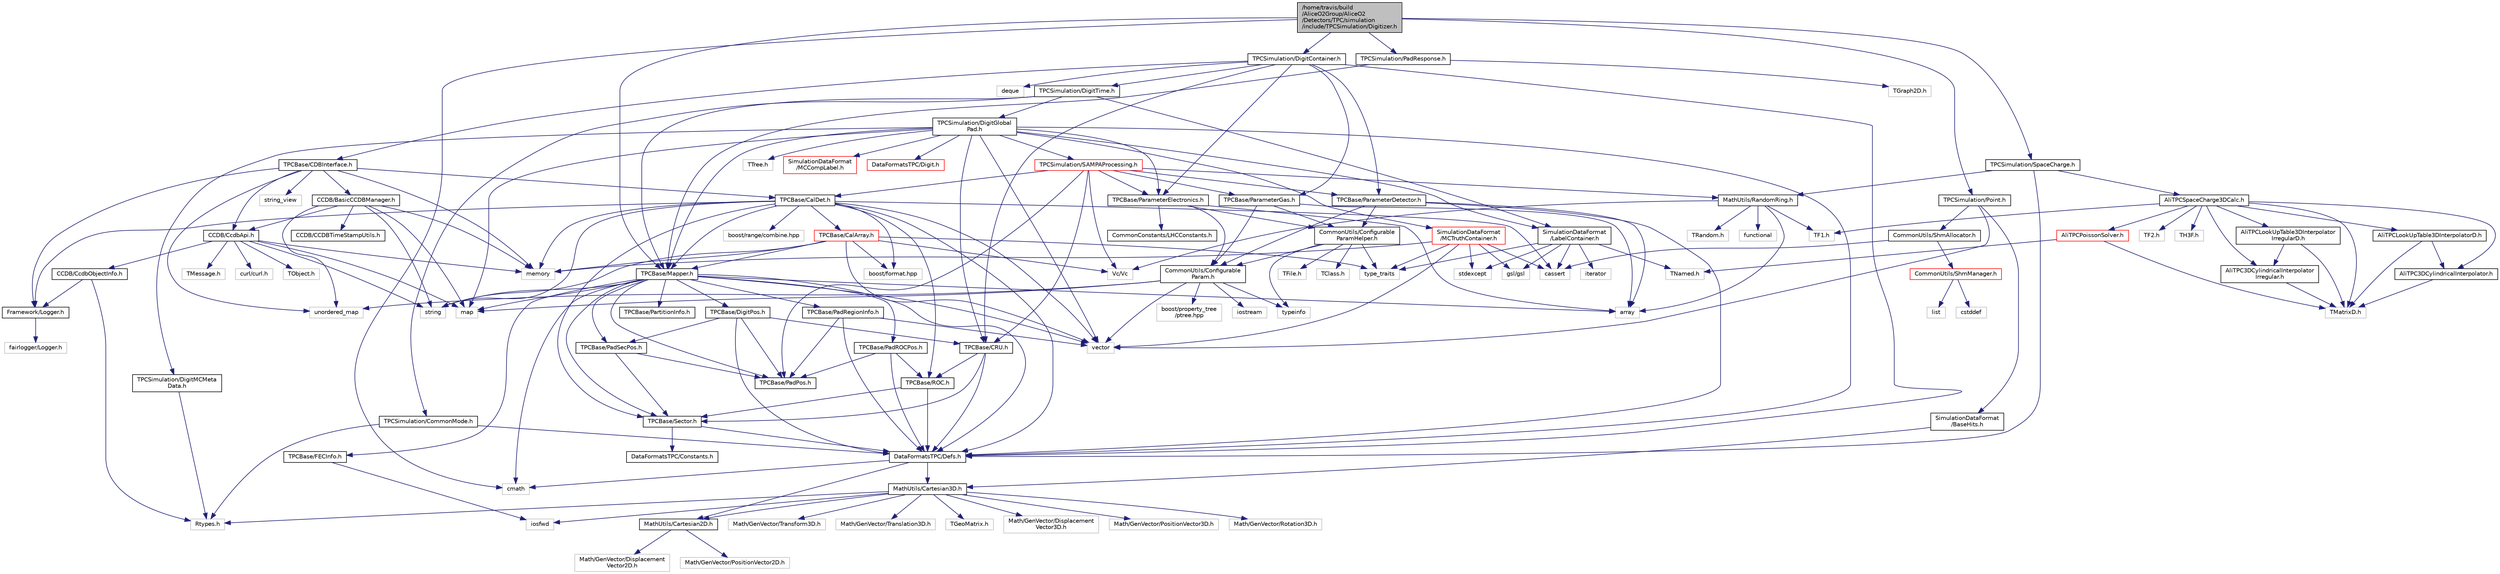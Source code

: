 digraph "/home/travis/build/AliceO2Group/AliceO2/Detectors/TPC/simulation/include/TPCSimulation/Digitizer.h"
{
 // INTERACTIVE_SVG=YES
  bgcolor="transparent";
  edge [fontname="Helvetica",fontsize="10",labelfontname="Helvetica",labelfontsize="10"];
  node [fontname="Helvetica",fontsize="10",shape=record];
  Node0 [label="/home/travis/build\l/AliceO2Group/AliceO2\l/Detectors/TPC/simulation\l/include/TPCSimulation/Digitizer.h",height=0.2,width=0.4,color="black", fillcolor="grey75", style="filled", fontcolor="black"];
  Node0 -> Node1 [color="midnightblue",fontsize="10",style="solid",fontname="Helvetica"];
  Node1 [label="TPCSimulation/DigitContainer.h",height=0.2,width=0.4,color="black",URL="$dd/d94/DigitContainer_8h.html",tooltip="Definition of the Digit Container. "];
  Node1 -> Node2 [color="midnightblue",fontsize="10",style="solid",fontname="Helvetica"];
  Node2 [label="deque",height=0.2,width=0.4,color="grey75"];
  Node1 -> Node3 [color="midnightblue",fontsize="10",style="solid",fontname="Helvetica"];
  Node3 [label="TPCBase/CRU.h",height=0.2,width=0.4,color="black",URL="$df/d26/CRU_8h.html"];
  Node3 -> Node4 [color="midnightblue",fontsize="10",style="solid",fontname="Helvetica"];
  Node4 [label="DataFormatsTPC/Defs.h",height=0.2,width=0.4,color="black",URL="$d1/d73/Defs_8h.html",tooltip="Common definitions for 2D coordinates. "];
  Node4 -> Node5 [color="midnightblue",fontsize="10",style="solid",fontname="Helvetica"];
  Node5 [label="cmath",height=0.2,width=0.4,color="grey75"];
  Node4 -> Node6 [color="midnightblue",fontsize="10",style="solid",fontname="Helvetica"];
  Node6 [label="MathUtils/Cartesian2D.h",height=0.2,width=0.4,color="black",URL="$d2/dd0/Cartesian2D_8h.html"];
  Node6 -> Node7 [color="midnightblue",fontsize="10",style="solid",fontname="Helvetica"];
  Node7 [label="Math/GenVector/Displacement\lVector2D.h",height=0.2,width=0.4,color="grey75"];
  Node6 -> Node8 [color="midnightblue",fontsize="10",style="solid",fontname="Helvetica"];
  Node8 [label="Math/GenVector/PositionVector2D.h",height=0.2,width=0.4,color="grey75"];
  Node4 -> Node9 [color="midnightblue",fontsize="10",style="solid",fontname="Helvetica"];
  Node9 [label="MathUtils/Cartesian3D.h",height=0.2,width=0.4,color="black",URL="$dd/d76/Cartesian3D_8h.html"];
  Node9 -> Node10 [color="midnightblue",fontsize="10",style="solid",fontname="Helvetica"];
  Node10 [label="Math/GenVector/Displacement\lVector3D.h",height=0.2,width=0.4,color="grey75"];
  Node9 -> Node11 [color="midnightblue",fontsize="10",style="solid",fontname="Helvetica"];
  Node11 [label="Math/GenVector/PositionVector3D.h",height=0.2,width=0.4,color="grey75"];
  Node9 -> Node12 [color="midnightblue",fontsize="10",style="solid",fontname="Helvetica"];
  Node12 [label="Math/GenVector/Rotation3D.h",height=0.2,width=0.4,color="grey75"];
  Node9 -> Node13 [color="midnightblue",fontsize="10",style="solid",fontname="Helvetica"];
  Node13 [label="Math/GenVector/Transform3D.h",height=0.2,width=0.4,color="grey75"];
  Node9 -> Node14 [color="midnightblue",fontsize="10",style="solid",fontname="Helvetica"];
  Node14 [label="Math/GenVector/Translation3D.h",height=0.2,width=0.4,color="grey75"];
  Node9 -> Node15 [color="midnightblue",fontsize="10",style="solid",fontname="Helvetica"];
  Node15 [label="Rtypes.h",height=0.2,width=0.4,color="grey75"];
  Node9 -> Node16 [color="midnightblue",fontsize="10",style="solid",fontname="Helvetica"];
  Node16 [label="TGeoMatrix.h",height=0.2,width=0.4,color="grey75"];
  Node9 -> Node17 [color="midnightblue",fontsize="10",style="solid",fontname="Helvetica"];
  Node17 [label="iosfwd",height=0.2,width=0.4,color="grey75"];
  Node9 -> Node6 [color="midnightblue",fontsize="10",style="solid",fontname="Helvetica"];
  Node3 -> Node18 [color="midnightblue",fontsize="10",style="solid",fontname="Helvetica"];
  Node18 [label="TPCBase/Sector.h",height=0.2,width=0.4,color="black",URL="$d3/dd6/Sector_8h.html"];
  Node18 -> Node19 [color="midnightblue",fontsize="10",style="solid",fontname="Helvetica"];
  Node19 [label="DataFormatsTPC/Constants.h",height=0.2,width=0.4,color="black",URL="$d0/dda/DataFormats_2Detectors_2TPC_2include_2DataFormatsTPC_2Constants_8h.html"];
  Node18 -> Node4 [color="midnightblue",fontsize="10",style="solid",fontname="Helvetica"];
  Node3 -> Node20 [color="midnightblue",fontsize="10",style="solid",fontname="Helvetica"];
  Node20 [label="TPCBase/ROC.h",height=0.2,width=0.4,color="black",URL="$dc/d14/ROC_8h.html"];
  Node20 -> Node4 [color="midnightblue",fontsize="10",style="solid",fontname="Helvetica"];
  Node20 -> Node18 [color="midnightblue",fontsize="10",style="solid",fontname="Helvetica"];
  Node1 -> Node4 [color="midnightblue",fontsize="10",style="solid",fontname="Helvetica"];
  Node1 -> Node21 [color="midnightblue",fontsize="10",style="solid",fontname="Helvetica"];
  Node21 [label="TPCSimulation/DigitTime.h",height=0.2,width=0.4,color="black",URL="$d0/d60/DigitTime_8h.html",tooltip="Definition of the Time Bin container. "];
  Node21 -> Node22 [color="midnightblue",fontsize="10",style="solid",fontname="Helvetica"];
  Node22 [label="TPCBase/Mapper.h",height=0.2,width=0.4,color="black",URL="$d5/d1d/TPC_2base_2include_2TPCBase_2Mapper_8h.html"];
  Node22 -> Node23 [color="midnightblue",fontsize="10",style="solid",fontname="Helvetica"];
  Node23 [label="map",height=0.2,width=0.4,color="grey75"];
  Node22 -> Node24 [color="midnightblue",fontsize="10",style="solid",fontname="Helvetica"];
  Node24 [label="vector",height=0.2,width=0.4,color="grey75"];
  Node22 -> Node25 [color="midnightblue",fontsize="10",style="solid",fontname="Helvetica"];
  Node25 [label="array",height=0.2,width=0.4,color="grey75"];
  Node22 -> Node26 [color="midnightblue",fontsize="10",style="solid",fontname="Helvetica"];
  Node26 [label="string",height=0.2,width=0.4,color="grey75"];
  Node22 -> Node5 [color="midnightblue",fontsize="10",style="solid",fontname="Helvetica"];
  Node22 -> Node4 [color="midnightblue",fontsize="10",style="solid",fontname="Helvetica"];
  Node22 -> Node27 [color="midnightblue",fontsize="10",style="solid",fontname="Helvetica"];
  Node27 [label="TPCBase/PadPos.h",height=0.2,width=0.4,color="black",URL="$de/d41/PadPos_8h.html"];
  Node22 -> Node28 [color="midnightblue",fontsize="10",style="solid",fontname="Helvetica"];
  Node28 [label="TPCBase/PadSecPos.h",height=0.2,width=0.4,color="black",URL="$dd/d0b/PadSecPos_8h.html"];
  Node28 -> Node18 [color="midnightblue",fontsize="10",style="solid",fontname="Helvetica"];
  Node28 -> Node27 [color="midnightblue",fontsize="10",style="solid",fontname="Helvetica"];
  Node22 -> Node29 [color="midnightblue",fontsize="10",style="solid",fontname="Helvetica"];
  Node29 [label="TPCBase/PadROCPos.h",height=0.2,width=0.4,color="black",URL="$da/d61/PadROCPos_8h.html"];
  Node29 -> Node4 [color="midnightblue",fontsize="10",style="solid",fontname="Helvetica"];
  Node29 -> Node20 [color="midnightblue",fontsize="10",style="solid",fontname="Helvetica"];
  Node29 -> Node27 [color="midnightblue",fontsize="10",style="solid",fontname="Helvetica"];
  Node22 -> Node30 [color="midnightblue",fontsize="10",style="solid",fontname="Helvetica"];
  Node30 [label="TPCBase/DigitPos.h",height=0.2,width=0.4,color="black",URL="$d3/d54/DigitPos_8h.html"];
  Node30 -> Node4 [color="midnightblue",fontsize="10",style="solid",fontname="Helvetica"];
  Node30 -> Node3 [color="midnightblue",fontsize="10",style="solid",fontname="Helvetica"];
  Node30 -> Node27 [color="midnightblue",fontsize="10",style="solid",fontname="Helvetica"];
  Node30 -> Node28 [color="midnightblue",fontsize="10",style="solid",fontname="Helvetica"];
  Node22 -> Node31 [color="midnightblue",fontsize="10",style="solid",fontname="Helvetica"];
  Node31 [label="TPCBase/FECInfo.h",height=0.2,width=0.4,color="black",URL="$d1/d1f/FECInfo_8h.html"];
  Node31 -> Node17 [color="midnightblue",fontsize="10",style="solid",fontname="Helvetica"];
  Node22 -> Node32 [color="midnightblue",fontsize="10",style="solid",fontname="Helvetica"];
  Node32 [label="TPCBase/PadRegionInfo.h",height=0.2,width=0.4,color="black",URL="$da/d9d/PadRegionInfo_8h.html"];
  Node32 -> Node24 [color="midnightblue",fontsize="10",style="solid",fontname="Helvetica"];
  Node32 -> Node4 [color="midnightblue",fontsize="10",style="solid",fontname="Helvetica"];
  Node32 -> Node27 [color="midnightblue",fontsize="10",style="solid",fontname="Helvetica"];
  Node22 -> Node33 [color="midnightblue",fontsize="10",style="solid",fontname="Helvetica"];
  Node33 [label="TPCBase/PartitionInfo.h",height=0.2,width=0.4,color="black",URL="$d6/d42/PartitionInfo_8h.html"];
  Node22 -> Node18 [color="midnightblue",fontsize="10",style="solid",fontname="Helvetica"];
  Node21 -> Node34 [color="midnightblue",fontsize="10",style="solid",fontname="Helvetica"];
  Node34 [label="TPCSimulation/DigitGlobal\lPad.h",height=0.2,width=0.4,color="black",URL="$d5/dcb/DigitGlobalPad_8h.html",tooltip="Definition of the GlobalPad container. "];
  Node34 -> Node23 [color="midnightblue",fontsize="10",style="solid",fontname="Helvetica"];
  Node34 -> Node24 [color="midnightblue",fontsize="10",style="solid",fontname="Helvetica"];
  Node34 -> Node35 [color="midnightblue",fontsize="10",style="solid",fontname="Helvetica"];
  Node35 [label="TTree.h",height=0.2,width=0.4,color="grey75"];
  Node34 -> Node36 [color="midnightblue",fontsize="10",style="solid",fontname="Helvetica"];
  Node36 [label="SimulationDataFormat\l/MCCompLabel.h",height=0.2,width=0.4,color="red",URL="$d7/dcd/MCCompLabel_8h.html"];
  Node34 -> Node38 [color="midnightblue",fontsize="10",style="solid",fontname="Helvetica"];
  Node38 [label="SimulationDataFormat\l/MCTruthContainer.h",height=0.2,width=0.4,color="red",URL="$db/d14/MCTruthContainer_8h.html",tooltip="Definition of a container to keep Monte Carlo truth external to simulation objects. "];
  Node38 -> Node40 [color="midnightblue",fontsize="10",style="solid",fontname="Helvetica"];
  Node40 [label="cassert",height=0.2,width=0.4,color="grey75"];
  Node38 -> Node41 [color="midnightblue",fontsize="10",style="solid",fontname="Helvetica"];
  Node41 [label="stdexcept",height=0.2,width=0.4,color="grey75"];
  Node38 -> Node42 [color="midnightblue",fontsize="10",style="solid",fontname="Helvetica"];
  Node42 [label="gsl/gsl",height=0.2,width=0.4,color="grey75"];
  Node38 -> Node43 [color="midnightblue",fontsize="10",style="solid",fontname="Helvetica"];
  Node43 [label="type_traits",height=0.2,width=0.4,color="grey75"];
  Node38 -> Node45 [color="midnightblue",fontsize="10",style="solid",fontname="Helvetica"];
  Node45 [label="memory",height=0.2,width=0.4,color="grey75"];
  Node38 -> Node24 [color="midnightblue",fontsize="10",style="solid",fontname="Helvetica"];
  Node34 -> Node46 [color="midnightblue",fontsize="10",style="solid",fontname="Helvetica"];
  Node46 [label="SimulationDataFormat\l/LabelContainer.h",height=0.2,width=0.4,color="black",URL="$db/ded/LabelContainer_8h.html"];
  Node46 -> Node47 [color="midnightblue",fontsize="10",style="solid",fontname="Helvetica"];
  Node47 [label="TNamed.h",height=0.2,width=0.4,color="grey75"];
  Node46 -> Node40 [color="midnightblue",fontsize="10",style="solid",fontname="Helvetica"];
  Node46 -> Node41 [color="midnightblue",fontsize="10",style="solid",fontname="Helvetica"];
  Node46 -> Node43 [color="midnightblue",fontsize="10",style="solid",fontname="Helvetica"];
  Node46 -> Node48 [color="midnightblue",fontsize="10",style="solid",fontname="Helvetica"];
  Node48 [label="iterator",height=0.2,width=0.4,color="grey75"];
  Node46 -> Node42 [color="midnightblue",fontsize="10",style="solid",fontname="Helvetica"];
  Node34 -> Node4 [color="midnightblue",fontsize="10",style="solid",fontname="Helvetica"];
  Node34 -> Node3 [color="midnightblue",fontsize="10",style="solid",fontname="Helvetica"];
  Node34 -> Node49 [color="midnightblue",fontsize="10",style="solid",fontname="Helvetica"];
  Node49 [label="DataFormatsTPC/Digit.h",height=0.2,width=0.4,color="red",URL="$d3/d7d/DataFormats_2Detectors_2TPC_2include_2DataFormatsTPC_2Digit_8h.html"];
  Node34 -> Node22 [color="midnightblue",fontsize="10",style="solid",fontname="Helvetica"];
  Node34 -> Node55 [color="midnightblue",fontsize="10",style="solid",fontname="Helvetica"];
  Node55 [label="TPCBase/ParameterElectronics.h",height=0.2,width=0.4,color="black",URL="$d3/d47/ParameterElectronics_8h.html",tooltip="Definition of the parameter class for the detector electronics. "];
  Node55 -> Node25 [color="midnightblue",fontsize="10",style="solid",fontname="Helvetica"];
  Node55 -> Node56 [color="midnightblue",fontsize="10",style="solid",fontname="Helvetica"];
  Node56 [label="CommonUtils/Configurable\lParam.h",height=0.2,width=0.4,color="black",URL="$db/d2c/ConfigurableParam_8h.html"];
  Node56 -> Node24 [color="midnightblue",fontsize="10",style="solid",fontname="Helvetica"];
  Node56 -> Node23 [color="midnightblue",fontsize="10",style="solid",fontname="Helvetica"];
  Node56 -> Node57 [color="midnightblue",fontsize="10",style="solid",fontname="Helvetica"];
  Node57 [label="unordered_map",height=0.2,width=0.4,color="grey75"];
  Node56 -> Node58 [color="midnightblue",fontsize="10",style="solid",fontname="Helvetica"];
  Node58 [label="boost/property_tree\l/ptree.hpp",height=0.2,width=0.4,color="grey75"];
  Node56 -> Node59 [color="midnightblue",fontsize="10",style="solid",fontname="Helvetica"];
  Node59 [label="typeinfo",height=0.2,width=0.4,color="grey75"];
  Node56 -> Node60 [color="midnightblue",fontsize="10",style="solid",fontname="Helvetica"];
  Node60 [label="iostream",height=0.2,width=0.4,color="grey75"];
  Node55 -> Node61 [color="midnightblue",fontsize="10",style="solid",fontname="Helvetica"];
  Node61 [label="CommonUtils/Configurable\lParamHelper.h",height=0.2,width=0.4,color="black",URL="$da/d6b/ConfigurableParamHelper_8h.html"];
  Node61 -> Node56 [color="midnightblue",fontsize="10",style="solid",fontname="Helvetica"];
  Node61 -> Node62 [color="midnightblue",fontsize="10",style="solid",fontname="Helvetica"];
  Node62 [label="TClass.h",height=0.2,width=0.4,color="grey75"];
  Node61 -> Node43 [color="midnightblue",fontsize="10",style="solid",fontname="Helvetica"];
  Node61 -> Node59 [color="midnightblue",fontsize="10",style="solid",fontname="Helvetica"];
  Node61 -> Node63 [color="midnightblue",fontsize="10",style="solid",fontname="Helvetica"];
  Node63 [label="TFile.h",height=0.2,width=0.4,color="grey75"];
  Node55 -> Node64 [color="midnightblue",fontsize="10",style="solid",fontname="Helvetica"];
  Node64 [label="CommonConstants/LHCConstants.h",height=0.2,width=0.4,color="black",URL="$d4/dc6/LHCConstants_8h.html",tooltip="Header to collect LHC related constants. "];
  Node34 -> Node65 [color="midnightblue",fontsize="10",style="solid",fontname="Helvetica"];
  Node65 [label="TPCSimulation/DigitMCMeta\lData.h",height=0.2,width=0.4,color="black",URL="$dd/df5/DigitMCMetaData_8h.html",tooltip="Definition of the Meta Data object of the Monte Carlo Digit. "];
  Node65 -> Node15 [color="midnightblue",fontsize="10",style="solid",fontname="Helvetica"];
  Node34 -> Node66 [color="midnightblue",fontsize="10",style="solid",fontname="Helvetica"];
  Node66 [label="TPCSimulation/SAMPAProcessing.h",height=0.2,width=0.4,color="red",URL="$d0/d45/SAMPAProcessing_8h.html",tooltip="Definition of the SAMPA response. "];
  Node66 -> Node67 [color="midnightblue",fontsize="10",style="solid",fontname="Helvetica"];
  Node67 [label="Vc/Vc",height=0.2,width=0.4,color="grey75"];
  Node66 -> Node27 [color="midnightblue",fontsize="10",style="solid",fontname="Helvetica"];
  Node66 -> Node68 [color="midnightblue",fontsize="10",style="solid",fontname="Helvetica"];
  Node68 [label="TPCBase/CalDet.h",height=0.2,width=0.4,color="black",URL="$d6/d2b/TPC_2base_2include_2TPCBase_2CalDet_8h.html"];
  Node68 -> Node45 [color="midnightblue",fontsize="10",style="solid",fontname="Helvetica"];
  Node68 -> Node24 [color="midnightblue",fontsize="10",style="solid",fontname="Helvetica"];
  Node68 -> Node26 [color="midnightblue",fontsize="10",style="solid",fontname="Helvetica"];
  Node68 -> Node40 [color="midnightblue",fontsize="10",style="solid",fontname="Helvetica"];
  Node68 -> Node4 [color="midnightblue",fontsize="10",style="solid",fontname="Helvetica"];
  Node68 -> Node22 [color="midnightblue",fontsize="10",style="solid",fontname="Helvetica"];
  Node68 -> Node20 [color="midnightblue",fontsize="10",style="solid",fontname="Helvetica"];
  Node68 -> Node18 [color="midnightblue",fontsize="10",style="solid",fontname="Helvetica"];
  Node68 -> Node69 [color="midnightblue",fontsize="10",style="solid",fontname="Helvetica"];
  Node69 [label="TPCBase/CalArray.h",height=0.2,width=0.4,color="red",URL="$db/d9b/CalArray_8h.html"];
  Node69 -> Node67 [color="midnightblue",fontsize="10",style="solid",fontname="Helvetica"];
  Node69 -> Node45 [color="midnightblue",fontsize="10",style="solid",fontname="Helvetica"];
  Node69 -> Node24 [color="midnightblue",fontsize="10",style="solid",fontname="Helvetica"];
  Node69 -> Node26 [color="midnightblue",fontsize="10",style="solid",fontname="Helvetica"];
  Node69 -> Node43 [color="midnightblue",fontsize="10",style="solid",fontname="Helvetica"];
  Node69 -> Node22 [color="midnightblue",fontsize="10",style="solid",fontname="Helvetica"];
  Node69 -> Node72 [color="midnightblue",fontsize="10",style="solid",fontname="Helvetica"];
  Node72 [label="boost/format.hpp",height=0.2,width=0.4,color="grey75"];
  Node68 -> Node73 [color="midnightblue",fontsize="10",style="solid",fontname="Helvetica"];
  Node73 [label="Framework/Logger.h",height=0.2,width=0.4,color="black",URL="$dd/da4/Logger_8h.html"];
  Node73 -> Node74 [color="midnightblue",fontsize="10",style="solid",fontname="Helvetica"];
  Node74 [label="fairlogger/Logger.h",height=0.2,width=0.4,color="grey75"];
  Node68 -> Node72 [color="midnightblue",fontsize="10",style="solid",fontname="Helvetica"];
  Node68 -> Node75 [color="midnightblue",fontsize="10",style="solid",fontname="Helvetica"];
  Node75 [label="boost/range/combine.hpp",height=0.2,width=0.4,color="grey75"];
  Node66 -> Node3 [color="midnightblue",fontsize="10",style="solid",fontname="Helvetica"];
  Node66 -> Node76 [color="midnightblue",fontsize="10",style="solid",fontname="Helvetica"];
  Node76 [label="MathUtils/RandomRing.h",height=0.2,width=0.4,color="black",URL="$db/dac/RandomRing_8h.html"];
  Node76 -> Node67 [color="midnightblue",fontsize="10",style="solid",fontname="Helvetica"];
  Node76 -> Node25 [color="midnightblue",fontsize="10",style="solid",fontname="Helvetica"];
  Node76 -> Node77 [color="midnightblue",fontsize="10",style="solid",fontname="Helvetica"];
  Node77 [label="TF1.h",height=0.2,width=0.4,color="grey75"];
  Node76 -> Node78 [color="midnightblue",fontsize="10",style="solid",fontname="Helvetica"];
  Node78 [label="TRandom.h",height=0.2,width=0.4,color="grey75"];
  Node76 -> Node79 [color="midnightblue",fontsize="10",style="solid",fontname="Helvetica"];
  Node79 [label="functional",height=0.2,width=0.4,color="grey75"];
  Node66 -> Node80 [color="midnightblue",fontsize="10",style="solid",fontname="Helvetica"];
  Node80 [label="TPCBase/ParameterDetector.h",height=0.2,width=0.4,color="black",URL="$db/dad/ParameterDetector_8h.html",tooltip="Definition of the parameter class for the detector. "];
  Node80 -> Node25 [color="midnightblue",fontsize="10",style="solid",fontname="Helvetica"];
  Node80 -> Node4 [color="midnightblue",fontsize="10",style="solid",fontname="Helvetica"];
  Node80 -> Node56 [color="midnightblue",fontsize="10",style="solid",fontname="Helvetica"];
  Node80 -> Node61 [color="midnightblue",fontsize="10",style="solid",fontname="Helvetica"];
  Node66 -> Node55 [color="midnightblue",fontsize="10",style="solid",fontname="Helvetica"];
  Node66 -> Node81 [color="midnightblue",fontsize="10",style="solid",fontname="Helvetica"];
  Node81 [label="TPCBase/ParameterGas.h",height=0.2,width=0.4,color="black",URL="$db/d5b/ParameterGas_8h.html",tooltip="Definition of the parameter class for the detector gas. "];
  Node81 -> Node25 [color="midnightblue",fontsize="10",style="solid",fontname="Helvetica"];
  Node81 -> Node56 [color="midnightblue",fontsize="10",style="solid",fontname="Helvetica"];
  Node81 -> Node61 [color="midnightblue",fontsize="10",style="solid",fontname="Helvetica"];
  Node21 -> Node46 [color="midnightblue",fontsize="10",style="solid",fontname="Helvetica"];
  Node21 -> Node83 [color="midnightblue",fontsize="10",style="solid",fontname="Helvetica"];
  Node83 [label="TPCSimulation/CommonMode.h",height=0.2,width=0.4,color="black",URL="$da/d2a/CommonMode_8h.html"];
  Node83 -> Node15 [color="midnightblue",fontsize="10",style="solid",fontname="Helvetica"];
  Node83 -> Node4 [color="midnightblue",fontsize="10",style="solid",fontname="Helvetica"];
  Node1 -> Node80 [color="midnightblue",fontsize="10",style="solid",fontname="Helvetica"];
  Node1 -> Node55 [color="midnightblue",fontsize="10",style="solid",fontname="Helvetica"];
  Node1 -> Node81 [color="midnightblue",fontsize="10",style="solid",fontname="Helvetica"];
  Node1 -> Node84 [color="midnightblue",fontsize="10",style="solid",fontname="Helvetica"];
  Node84 [label="TPCBase/CDBInterface.h",height=0.2,width=0.4,color="black",URL="$dc/df2/CDBInterface_8h.html",tooltip="Simple interface to the CDB manager. "];
  Node84 -> Node45 [color="midnightblue",fontsize="10",style="solid",fontname="Helvetica"];
  Node84 -> Node57 [color="midnightblue",fontsize="10",style="solid",fontname="Helvetica"];
  Node84 -> Node85 [color="midnightblue",fontsize="10",style="solid",fontname="Helvetica"];
  Node85 [label="string_view",height=0.2,width=0.4,color="grey75"];
  Node84 -> Node73 [color="midnightblue",fontsize="10",style="solid",fontname="Helvetica"];
  Node84 -> Node86 [color="midnightblue",fontsize="10",style="solid",fontname="Helvetica"];
  Node86 [label="CCDB/BasicCCDBManager.h",height=0.2,width=0.4,color="black",URL="$d5/df3/BasicCCDBManager_8h.html"];
  Node86 -> Node87 [color="midnightblue",fontsize="10",style="solid",fontname="Helvetica"];
  Node87 [label="CCDB/CcdbApi.h",height=0.2,width=0.4,color="black",URL="$dd/d3e/CcdbApi_8h.html"];
  Node87 -> Node26 [color="midnightblue",fontsize="10",style="solid",fontname="Helvetica"];
  Node87 -> Node45 [color="midnightblue",fontsize="10",style="solid",fontname="Helvetica"];
  Node87 -> Node23 [color="midnightblue",fontsize="10",style="solid",fontname="Helvetica"];
  Node87 -> Node88 [color="midnightblue",fontsize="10",style="solid",fontname="Helvetica"];
  Node88 [label="curl/curl.h",height=0.2,width=0.4,color="grey75"];
  Node87 -> Node89 [color="midnightblue",fontsize="10",style="solid",fontname="Helvetica"];
  Node89 [label="TObject.h",height=0.2,width=0.4,color="grey75"];
  Node87 -> Node90 [color="midnightblue",fontsize="10",style="solid",fontname="Helvetica"];
  Node90 [label="TMessage.h",height=0.2,width=0.4,color="grey75"];
  Node87 -> Node91 [color="midnightblue",fontsize="10",style="solid",fontname="Helvetica"];
  Node91 [label="CCDB/CcdbObjectInfo.h",height=0.2,width=0.4,color="black",URL="$d4/dab/CcdbObjectInfo_8h.html"];
  Node91 -> Node15 [color="midnightblue",fontsize="10",style="solid",fontname="Helvetica"];
  Node91 -> Node73 [color="midnightblue",fontsize="10",style="solid",fontname="Helvetica"];
  Node86 -> Node92 [color="midnightblue",fontsize="10",style="solid",fontname="Helvetica"];
  Node92 [label="CCDB/CCDBTimeStampUtils.h",height=0.2,width=0.4,color="black",URL="$da/d86/CCDBTimeStampUtils_8h.html"];
  Node86 -> Node26 [color="midnightblue",fontsize="10",style="solid",fontname="Helvetica"];
  Node86 -> Node23 [color="midnightblue",fontsize="10",style="solid",fontname="Helvetica"];
  Node86 -> Node57 [color="midnightblue",fontsize="10",style="solid",fontname="Helvetica"];
  Node86 -> Node45 [color="midnightblue",fontsize="10",style="solid",fontname="Helvetica"];
  Node84 -> Node87 [color="midnightblue",fontsize="10",style="solid",fontname="Helvetica"];
  Node84 -> Node68 [color="midnightblue",fontsize="10",style="solid",fontname="Helvetica"];
  Node0 -> Node93 [color="midnightblue",fontsize="10",style="solid",fontname="Helvetica"];
  Node93 [label="TPCSimulation/PadResponse.h",height=0.2,width=0.4,color="black",URL="$d4/d43/TPC_2simulation_2include_2TPCSimulation_2PadResponse_8h.html"];
  Node93 -> Node94 [color="midnightblue",fontsize="10",style="solid",fontname="Helvetica"];
  Node94 [label="TGraph2D.h",height=0.2,width=0.4,color="grey75"];
  Node93 -> Node22 [color="midnightblue",fontsize="10",style="solid",fontname="Helvetica"];
  Node0 -> Node95 [color="midnightblue",fontsize="10",style="solid",fontname="Helvetica"];
  Node95 [label="TPCSimulation/Point.h",height=0.2,width=0.4,color="black",URL="$d4/de5/Point_8h.html",tooltip="Class for TPC Point. "];
  Node95 -> Node96 [color="midnightblue",fontsize="10",style="solid",fontname="Helvetica"];
  Node96 [label="SimulationDataFormat\l/BaseHits.h",height=0.2,width=0.4,color="black",URL="$d4/d25/BaseHits_8h.html"];
  Node96 -> Node9 [color="midnightblue",fontsize="10",style="solid",fontname="Helvetica"];
  Node95 -> Node24 [color="midnightblue",fontsize="10",style="solid",fontname="Helvetica"];
  Node95 -> Node97 [color="midnightblue",fontsize="10",style="solid",fontname="Helvetica"];
  Node97 [label="CommonUtils/ShmAllocator.h",height=0.2,width=0.4,color="black",URL="$d0/d91/ShmAllocator_8h.html"];
  Node97 -> Node98 [color="midnightblue",fontsize="10",style="solid",fontname="Helvetica"];
  Node98 [label="CommonUtils/ShmManager.h",height=0.2,width=0.4,color="red",URL="$de/d61/ShmManager_8h.html"];
  Node98 -> Node99 [color="midnightblue",fontsize="10",style="solid",fontname="Helvetica"];
  Node99 [label="list",height=0.2,width=0.4,color="grey75"];
  Node98 -> Node100 [color="midnightblue",fontsize="10",style="solid",fontname="Helvetica"];
  Node100 [label="cstddef",height=0.2,width=0.4,color="grey75"];
  Node97 -> Node40 [color="midnightblue",fontsize="10",style="solid",fontname="Helvetica"];
  Node0 -> Node103 [color="midnightblue",fontsize="10",style="solid",fontname="Helvetica"];
  Node103 [label="TPCSimulation/SpaceCharge.h",height=0.2,width=0.4,color="black",URL="$d3/db6/SpaceCharge_8h.html",tooltip="Definition of the handler for the ALICE TPC space-charge distortions calculations. "];
  Node103 -> Node104 [color="midnightblue",fontsize="10",style="solid",fontname="Helvetica"];
  Node104 [label="AliTPCSpaceCharge3DCalc.h",height=0.2,width=0.4,color="black",URL="$d9/d9a/AliTPCSpaceCharge3DCalc_8h.html",tooltip="This class provides distortion and correction map calculation with integration following electron dri..."];
  Node104 -> Node77 [color="midnightblue",fontsize="10",style="solid",fontname="Helvetica"];
  Node104 -> Node105 [color="midnightblue",fontsize="10",style="solid",fontname="Helvetica"];
  Node105 [label="TF2.h",height=0.2,width=0.4,color="grey75"];
  Node104 -> Node106 [color="midnightblue",fontsize="10",style="solid",fontname="Helvetica"];
  Node106 [label="TH3F.h",height=0.2,width=0.4,color="grey75"];
  Node104 -> Node107 [color="midnightblue",fontsize="10",style="solid",fontname="Helvetica"];
  Node107 [label="TMatrixD.h",height=0.2,width=0.4,color="grey75"];
  Node104 -> Node108 [color="midnightblue",fontsize="10",style="solid",fontname="Helvetica"];
  Node108 [label="AliTPCPoissonSolver.h",height=0.2,width=0.4,color="red",URL="$dd/d13/AliTPCPoissonSolver_8h.html",tooltip="This class provides implementation of Poisson Eq solver by MultiGrid Method. "];
  Node108 -> Node47 [color="midnightblue",fontsize="10",style="solid",fontname="Helvetica"];
  Node108 -> Node107 [color="midnightblue",fontsize="10",style="solid",fontname="Helvetica"];
  Node104 -> Node110 [color="midnightblue",fontsize="10",style="solid",fontname="Helvetica"];
  Node110 [label="AliTPCLookUpTable3DInterpolatorD.h",height=0.2,width=0.4,color="black",URL="$d1/dc0/AliTPCLookUpTable3DInterpolatorD_8h.html",tooltip="Wrap up look-up table for correction/distortion integral or derivative (electric field) assume 3 comp..."];
  Node110 -> Node107 [color="midnightblue",fontsize="10",style="solid",fontname="Helvetica"];
  Node110 -> Node111 [color="midnightblue",fontsize="10",style="solid",fontname="Helvetica"];
  Node111 [label="AliTPC3DCylindricalInterpolator.h",height=0.2,width=0.4,color="black",URL="$d2/d9a/AliTPC3DCylindricalInterpolator_8h.html",tooltip="Interpolator for cylindrical coordinate this class provides: cubic spline, quadratic and linear inter..."];
  Node111 -> Node107 [color="midnightblue",fontsize="10",style="solid",fontname="Helvetica"];
  Node104 -> Node111 [color="midnightblue",fontsize="10",style="solid",fontname="Helvetica"];
  Node104 -> Node112 [color="midnightblue",fontsize="10",style="solid",fontname="Helvetica"];
  Node112 [label="AliTPCLookUpTable3DInterpolator\lIrregularD.h",height=0.2,width=0.4,color="black",URL="$df/d79/AliTPCLookUpTable3DInterpolatorIrregularD_8h.html",tooltip="Wrap up look-up table with irregular grid. "];
  Node112 -> Node107 [color="midnightblue",fontsize="10",style="solid",fontname="Helvetica"];
  Node112 -> Node113 [color="midnightblue",fontsize="10",style="solid",fontname="Helvetica"];
  Node113 [label="AliTPC3DCylindricalInterpolator\lIrregular.h",height=0.2,width=0.4,color="black",URL="$d9/d86/AliTPC3DCylindricalInterpolatorIrregular_8h.html",tooltip="Irregular grid interpolator for cylindrical coordinate with r,phi,z different coordinates RBF-based i..."];
  Node113 -> Node107 [color="midnightblue",fontsize="10",style="solid",fontname="Helvetica"];
  Node104 -> Node113 [color="midnightblue",fontsize="10",style="solid",fontname="Helvetica"];
  Node103 -> Node4 [color="midnightblue",fontsize="10",style="solid",fontname="Helvetica"];
  Node103 -> Node76 [color="midnightblue",fontsize="10",style="solid",fontname="Helvetica"];
  Node0 -> Node22 [color="midnightblue",fontsize="10",style="solid",fontname="Helvetica"];
  Node0 -> Node5 [color="midnightblue",fontsize="10",style="solid",fontname="Helvetica"];
}
